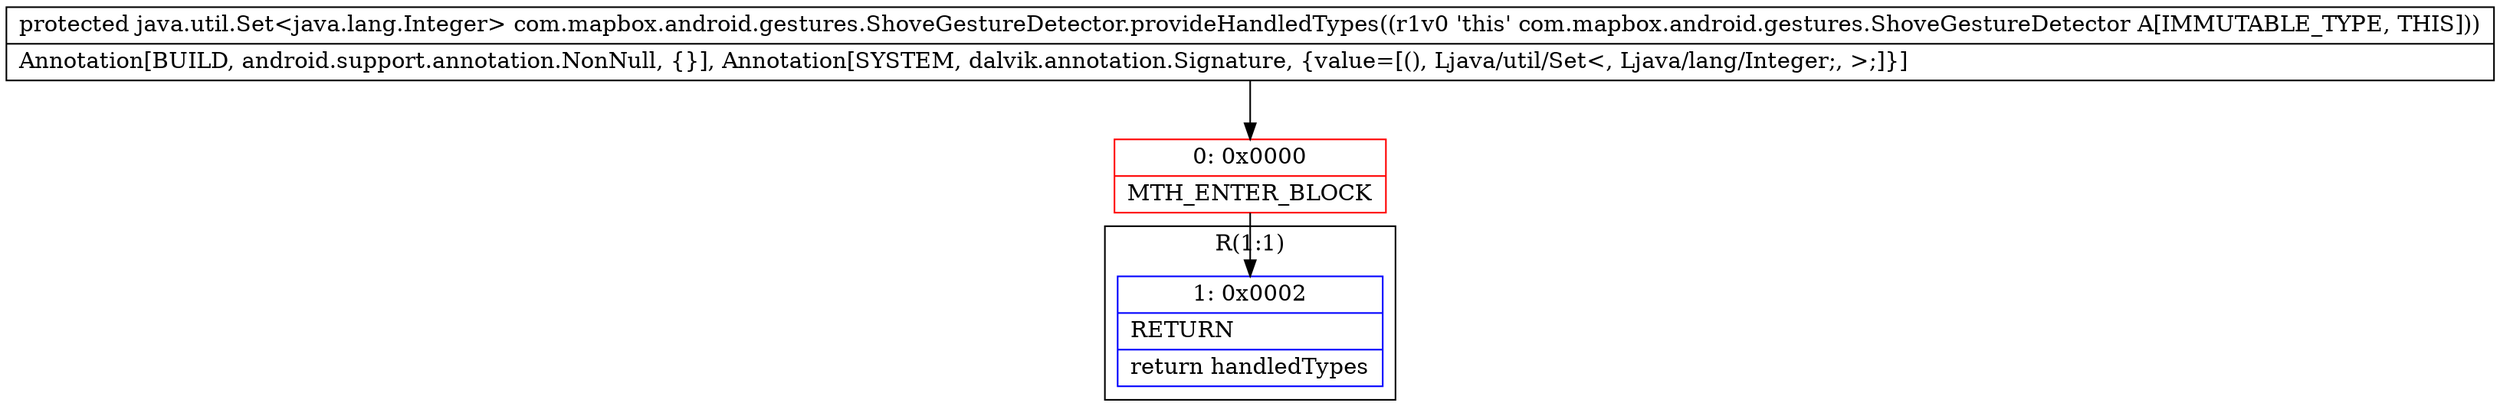 digraph "CFG forcom.mapbox.android.gestures.ShoveGestureDetector.provideHandledTypes()Ljava\/util\/Set;" {
subgraph cluster_Region_616230577 {
label = "R(1:1)";
node [shape=record,color=blue];
Node_1 [shape=record,label="{1\:\ 0x0002|RETURN\l|return handledTypes\l}"];
}
Node_0 [shape=record,color=red,label="{0\:\ 0x0000|MTH_ENTER_BLOCK\l}"];
MethodNode[shape=record,label="{protected java.util.Set\<java.lang.Integer\> com.mapbox.android.gestures.ShoveGestureDetector.provideHandledTypes((r1v0 'this' com.mapbox.android.gestures.ShoveGestureDetector A[IMMUTABLE_TYPE, THIS]))  | Annotation[BUILD, android.support.annotation.NonNull, \{\}], Annotation[SYSTEM, dalvik.annotation.Signature, \{value=[(), Ljava\/util\/Set\<, Ljava\/lang\/Integer;, \>;]\}]\l}"];
MethodNode -> Node_0;
Node_0 -> Node_1;
}

